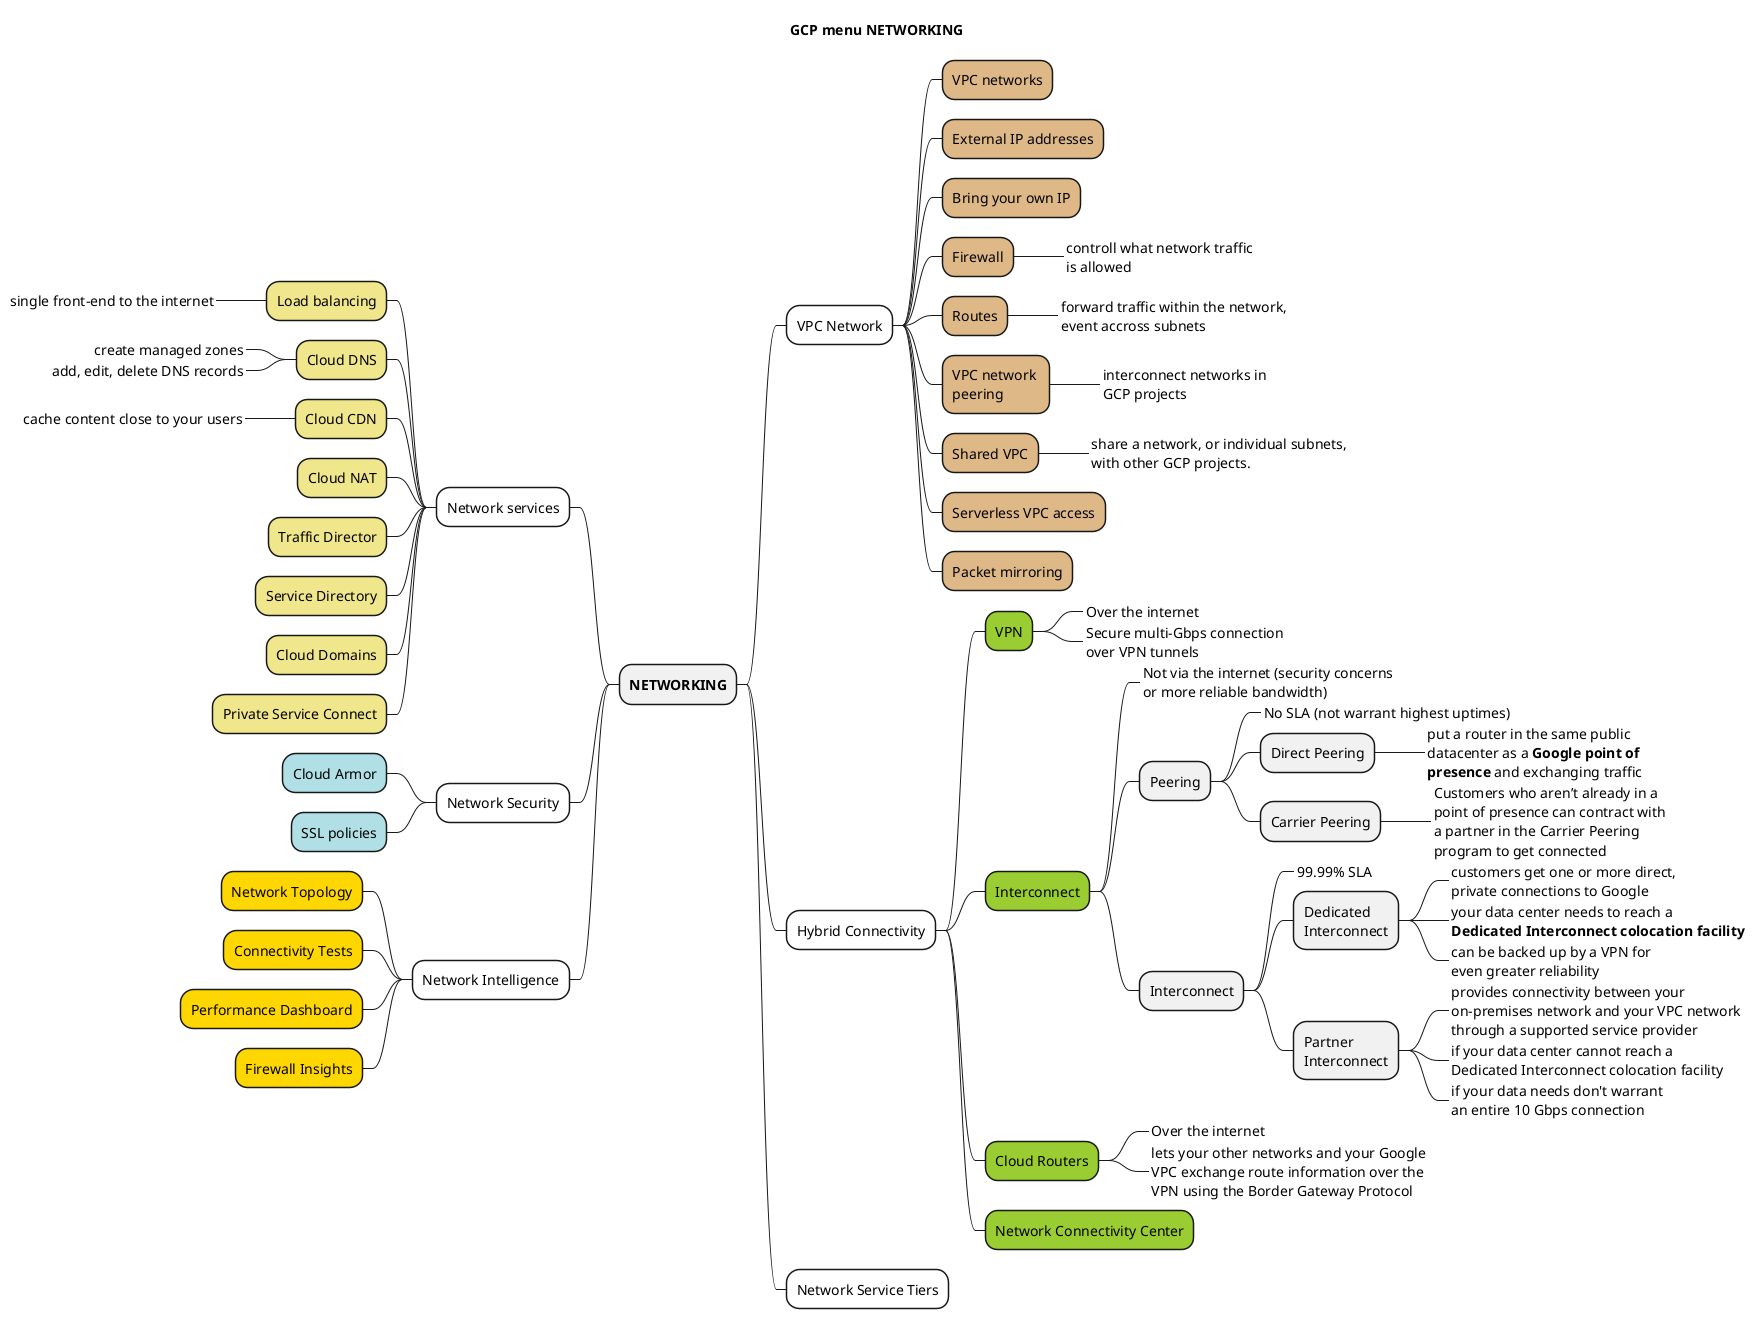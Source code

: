 @startmindmap
title GCP menu NETWORKING

* **NETWORKING**
**[#White] VPC Network
***[#BurlyWood] VPC networks
***[#BurlyWood] External IP addresses
***[#BurlyWood] Bring your own IP
***[#BurlyWood] Firewall
****_ controll what network traffic \nis allowed
***[#BurlyWood] Routes
****_ forward traffic within the network, \nevent accross subnets
***[#BurlyWood] VPC network \npeering
****_ interconnect networks in \nGCP projects
***[#BurlyWood] Shared VPC
****_ share a network, or individual subnets, \nwith other GCP projects.
***[#BurlyWood] Serverless VPC access
***[#BurlyWood] Packet mirroring

--[#White] Network services
---[#Khaki] Load balancing
----_ single front-end to the internet
---[#Khaki] Cloud DNS
----_ create managed zones
----_ add, edit, delete DNS records
---[#Khaki] Cloud CDN
----_ cache content close to your users
---[#Khaki] Cloud NAT
---[#Khaki] Traffic Director
---[#Khaki] Service Directory
---[#Khaki] Cloud Domains
---[#Khaki] Private Service Connect

**[#White] Hybrid Connectivity
***[#YellowGreen] VPN
****_ Over the internet
****_ Secure multi-Gbps connection \nover VPN tunnels
***[#YellowGreen] Interconnect
****_ Not via the internet (security concerns \nor more reliable bandwidth)
**** Peering
*****_ No SLA (not warrant highest uptimes)
***** Direct Peering
******_ put a router in the same public \ndatacenter as a **Google point of** \n**presence** and exchanging traffic
***** Carrier Peering
******_ Customers who aren’t already in a \npoint of presence can contract with\na partner in the Carrier Peering \nprogram to get connected
**** Interconnect
*****_ 99.99% SLA
***** Dedicated \nInterconnect
******_ customers get one or more direct, \nprivate connections to Google
******_ your data center needs to reach a \n**Dedicated Interconnect colocation facility**
******_ can be backed up by a VPN for \neven greater reliability
***** Partner \nInterconnect
******_ provides connectivity between your \non-premises network and your VPC network \nthrough a supported service provider
******_ if your data center cannot reach a \nDedicated Interconnect colocation facility
******_ if your data needs don't warrant \nan entire 10 Gbps connection


***[#YellowGreen] Cloud Routers
****_ Over the internet
****_ lets your other networks and your Google \nVPC exchange route information over the \nVPN using the Border Gateway Protocol
***[#YellowGreen] Network Connectivity Center

**[#White] Network Service Tiers

--[#White] Network Security
---[#PowderBlue] Cloud Armor
---[#PowderBlue] SSL policies

--[#White] Network Intelligence
---[#Gold] Network Topology
---[#Gold] Connectivity Tests
---[#Gold] Performance Dashboard
---[#Gold] Firewall Insights

@endmindmap